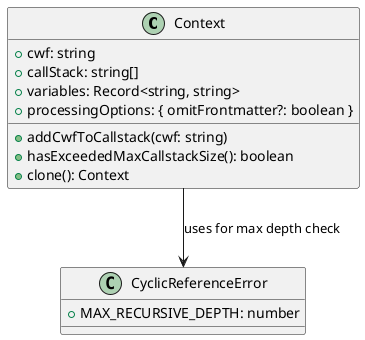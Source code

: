 @startuml

class Context {
  +cwf: string
  +callStack: string[]
  +variables: Record<string, string>
  +processingOptions: { omitFrontmatter?: boolean }
  +addCwfToCallstack(cwf: string)
  +hasExceededMaxCallstackSize(): boolean
  +clone(): Context
}

class CyclicReferenceError {
  +MAX_RECURSIVE_DEPTH: number
}

Context --> CyclicReferenceError : uses for max depth check

@enduml



